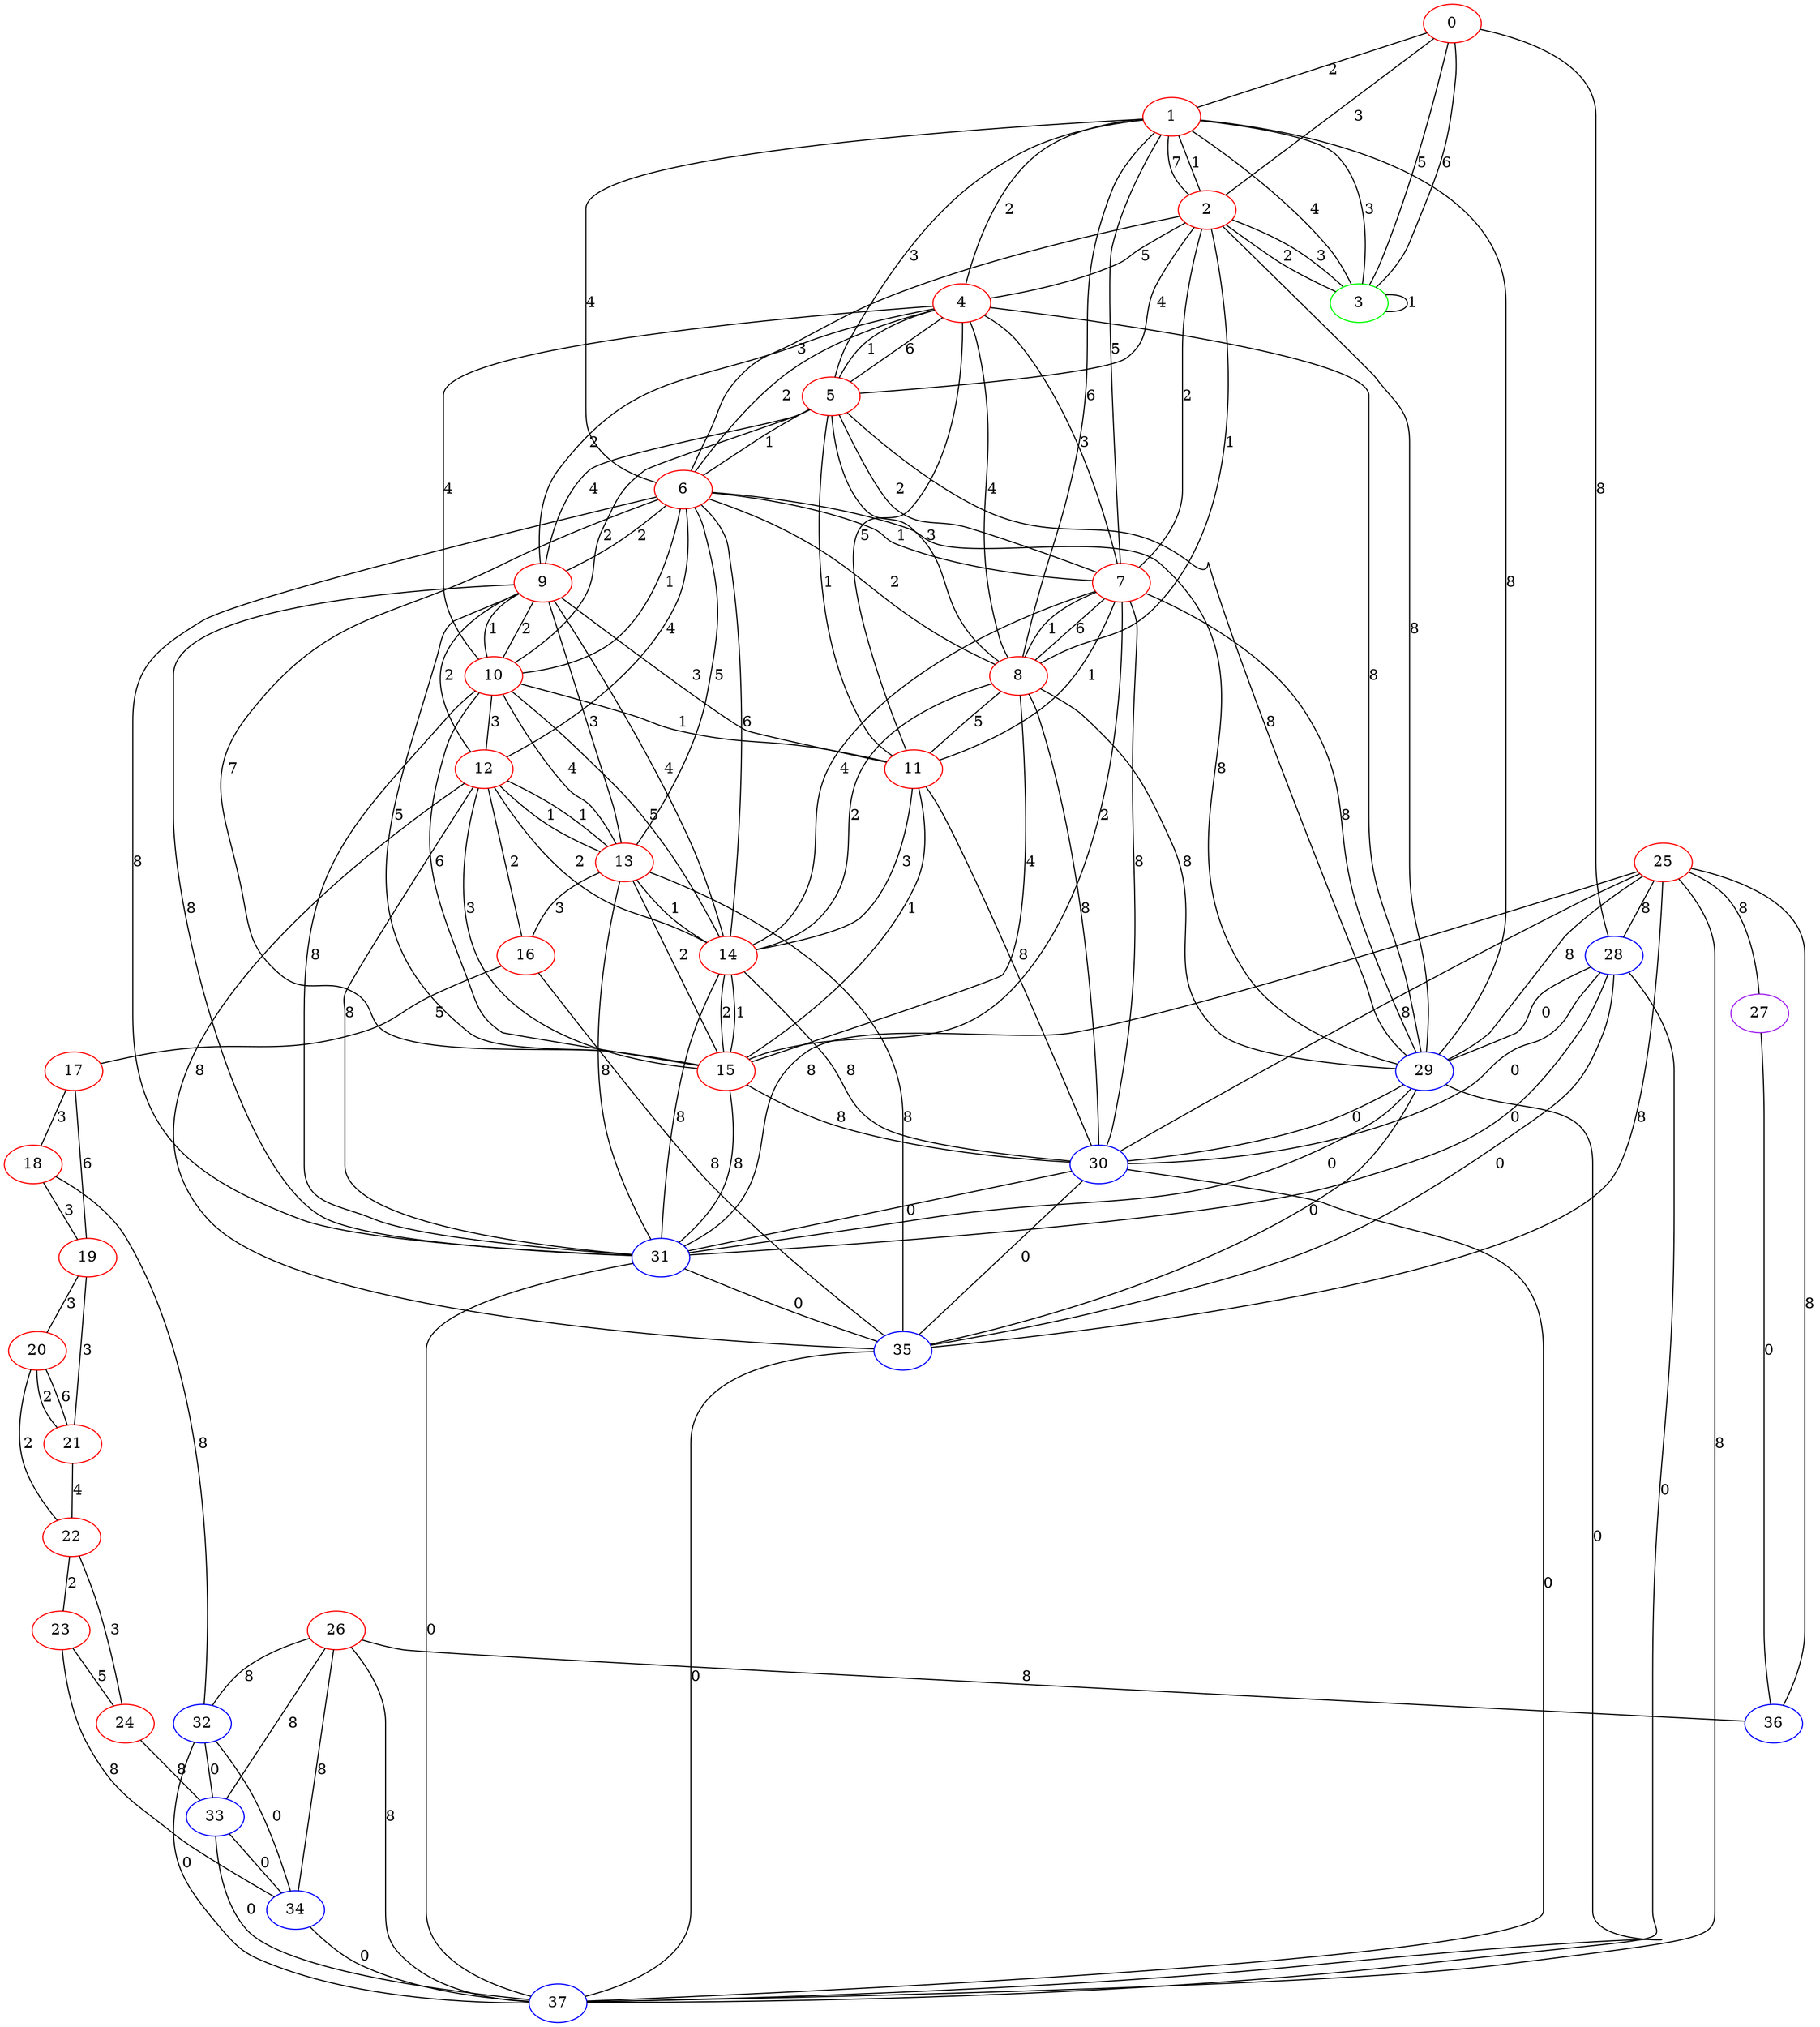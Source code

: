 graph "" {
0 [color=red, weight=1];
1 [color=red, weight=1];
2 [color=red, weight=1];
3 [color=green, weight=2];
4 [color=red, weight=1];
5 [color=red, weight=1];
6 [color=red, weight=1];
7 [color=red, weight=1];
8 [color=red, weight=1];
9 [color=red, weight=1];
10 [color=red, weight=1];
11 [color=red, weight=1];
12 [color=red, weight=1];
13 [color=red, weight=1];
14 [color=red, weight=1];
15 [color=red, weight=1];
16 [color=red, weight=1];
17 [color=red, weight=1];
18 [color=red, weight=1];
19 [color=red, weight=1];
20 [color=red, weight=1];
21 [color=red, weight=1];
22 [color=red, weight=1];
23 [color=red, weight=1];
24 [color=red, weight=1];
25 [color=red, weight=1];
26 [color=red, weight=1];
27 [color=purple, weight=4];
28 [color=blue, weight=3];
29 [color=blue, weight=3];
30 [color=blue, weight=3];
31 [color=blue, weight=3];
32 [color=blue, weight=3];
33 [color=blue, weight=3];
34 [color=blue, weight=3];
35 [color=blue, weight=3];
36 [color=blue, weight=3];
37 [color=blue, weight=3];
0 -- 1  [key=0, label=2];
0 -- 2  [key=0, label=3];
0 -- 3  [key=0, label=5];
0 -- 3  [key=1, label=6];
0 -- 28  [key=0, label=8];
1 -- 2  [key=0, label=1];
1 -- 2  [key=1, label=7];
1 -- 3  [key=0, label=3];
1 -- 3  [key=1, label=4];
1 -- 4  [key=0, label=2];
1 -- 5  [key=0, label=3];
1 -- 6  [key=0, label=4];
1 -- 7  [key=0, label=5];
1 -- 8  [key=0, label=6];
1 -- 29  [key=0, label=8];
2 -- 3  [key=0, label=2];
2 -- 3  [key=1, label=3];
2 -- 4  [key=0, label=5];
2 -- 5  [key=0, label=4];
2 -- 6  [key=0, label=3];
2 -- 7  [key=0, label=2];
2 -- 8  [key=0, label=1];
2 -- 29  [key=0, label=8];
3 -- 3  [key=0, label=1];
4 -- 5  [key=0, label=1];
4 -- 5  [key=1, label=6];
4 -- 6  [key=0, label=2];
4 -- 7  [key=0, label=3];
4 -- 8  [key=0, label=4];
4 -- 9  [key=0, label=2];
4 -- 10  [key=0, label=4];
4 -- 11  [key=0, label=5];
4 -- 29  [key=0, label=8];
5 -- 6  [key=0, label=1];
5 -- 7  [key=0, label=2];
5 -- 8  [key=0, label=3];
5 -- 9  [key=0, label=4];
5 -- 10  [key=0, label=2];
5 -- 11  [key=0, label=1];
5 -- 29  [key=0, label=8];
6 -- 7  [key=0, label=1];
6 -- 8  [key=0, label=2];
6 -- 9  [key=0, label=2];
6 -- 10  [key=0, label=1];
6 -- 12  [key=0, label=4];
6 -- 13  [key=0, label=5];
6 -- 14  [key=0, label=6];
6 -- 15  [key=0, label=7];
6 -- 29  [key=0, label=8];
6 -- 31  [key=0, label=8];
7 -- 8  [key=0, label=1];
7 -- 8  [key=1, label=6];
7 -- 11  [key=0, label=1];
7 -- 14  [key=0, label=4];
7 -- 15  [key=0, label=2];
7 -- 29  [key=0, label=8];
7 -- 30  [key=0, label=8];
8 -- 11  [key=0, label=5];
8 -- 14  [key=0, label=2];
8 -- 15  [key=0, label=4];
8 -- 29  [key=0, label=8];
8 -- 30  [key=0, label=8];
9 -- 10  [key=0, label=1];
9 -- 10  [key=1, label=2];
9 -- 11  [key=0, label=3];
9 -- 12  [key=0, label=2];
9 -- 13  [key=0, label=3];
9 -- 14  [key=0, label=4];
9 -- 15  [key=0, label=5];
9 -- 31  [key=0, label=8];
10 -- 11  [key=0, label=1];
10 -- 12  [key=0, label=3];
10 -- 13  [key=0, label=4];
10 -- 14  [key=0, label=5];
10 -- 15  [key=0, label=6];
10 -- 31  [key=0, label=8];
11 -- 14  [key=0, label=3];
11 -- 15  [key=0, label=1];
11 -- 30  [key=0, label=8];
12 -- 35  [key=0, label=8];
12 -- 13  [key=0, label=1];
12 -- 13  [key=1, label=1];
12 -- 14  [key=0, label=2];
12 -- 15  [key=0, label=3];
12 -- 16  [key=0, label=2];
12 -- 31  [key=0, label=8];
13 -- 35  [key=0, label=8];
13 -- 14  [key=0, label=1];
13 -- 15  [key=0, label=2];
13 -- 16  [key=0, label=3];
13 -- 31  [key=0, label=8];
14 -- 15  [key=0, label=1];
14 -- 15  [key=1, label=2];
14 -- 30  [key=0, label=8];
14 -- 31  [key=0, label=8];
15 -- 30  [key=0, label=8];
15 -- 31  [key=0, label=8];
16 -- 17  [key=0, label=5];
16 -- 35  [key=0, label=8];
17 -- 18  [key=0, label=3];
17 -- 19  [key=0, label=6];
18 -- 32  [key=0, label=8];
18 -- 19  [key=0, label=3];
19 -- 20  [key=0, label=3];
19 -- 21  [key=0, label=3];
20 -- 21  [key=0, label=6];
20 -- 21  [key=1, label=2];
20 -- 22  [key=0, label=2];
21 -- 22  [key=0, label=4];
22 -- 24  [key=0, label=3];
22 -- 23  [key=0, label=2];
23 -- 24  [key=0, label=5];
23 -- 34  [key=0, label=8];
24 -- 33  [key=0, label=8];
25 -- 35  [key=0, label=8];
25 -- 36  [key=0, label=8];
25 -- 37  [key=0, label=8];
25 -- 27  [key=0, label=8];
25 -- 28  [key=0, label=8];
25 -- 29  [key=0, label=8];
25 -- 30  [key=0, label=8];
25 -- 31  [key=0, label=8];
26 -- 32  [key=0, label=8];
26 -- 33  [key=0, label=8];
26 -- 34  [key=0, label=8];
26 -- 36  [key=0, label=8];
26 -- 37  [key=0, label=8];
27 -- 36  [key=0, label=0];
28 -- 35  [key=0, label=0];
28 -- 37  [key=0, label=0];
28 -- 29  [key=0, label=0];
28 -- 30  [key=0, label=0];
28 -- 31  [key=0, label=0];
29 -- 35  [key=0, label=0];
29 -- 37  [key=0, label=0];
29 -- 30  [key=0, label=0];
29 -- 31  [key=0, label=0];
30 -- 35  [key=0, label=0];
30 -- 37  [key=0, label=0];
30 -- 31  [key=0, label=0];
31 -- 35  [key=0, label=0];
31 -- 37  [key=0, label=0];
32 -- 33  [key=0, label=0];
32 -- 34  [key=0, label=0];
32 -- 37  [key=0, label=0];
33 -- 34  [key=0, label=0];
33 -- 37  [key=0, label=0];
34 -- 37  [key=0, label=0];
35 -- 37  [key=0, label=0];
}
